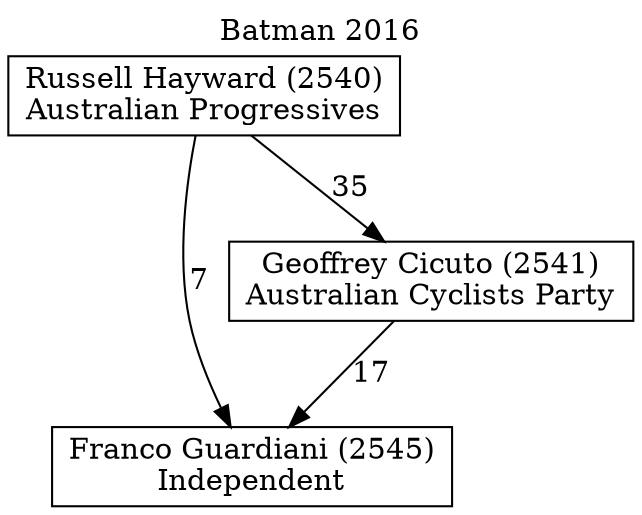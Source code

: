 // House preference flow
digraph "Franco Guardiani (2545)_Batman_2016" {
	graph [label="Batman 2016" labelloc=t mclimit=10]
	node [shape=box]
	"Franco Guardiani (2545)" [label="Franco Guardiani (2545)
Independent"]
	"Geoffrey Cicuto (2541)" [label="Geoffrey Cicuto (2541)
Australian Cyclists Party"]
	"Russell Hayward (2540)" [label="Russell Hayward (2540)
Australian Progressives"]
	"Geoffrey Cicuto (2541)" -> "Franco Guardiani (2545)" [label=17]
	"Russell Hayward (2540)" -> "Geoffrey Cicuto (2541)" [label=35]
	"Russell Hayward (2540)" -> "Franco Guardiani (2545)" [label=7]
}
